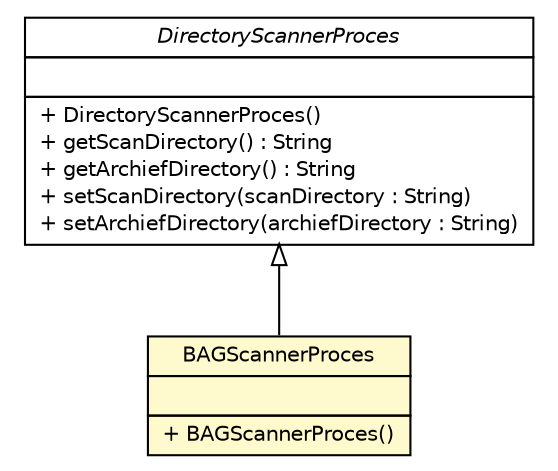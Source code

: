 #!/usr/local/bin/dot
#
# Class diagram 
# Generated by UMLGraph version R5_6-24-gf6e263 (http://www.umlgraph.org/)
#

digraph G {
	edge [fontname="Helvetica",fontsize=10,labelfontname="Helvetica",labelfontsize=10];
	node [fontname="Helvetica",fontsize=10,shape=plaintext];
	nodesep=0.25;
	ranksep=0.5;
	// nl.b3p.brmo.persistence.staging.DirectoryScannerProces
	c141 [label=<<table title="nl.b3p.brmo.persistence.staging.DirectoryScannerProces" border="0" cellborder="1" cellspacing="0" cellpadding="2" port="p" href="./DirectoryScannerProces.html">
		<tr><td><table border="0" cellspacing="0" cellpadding="1">
<tr><td align="center" balign="center"><font face="Helvetica-Oblique"> DirectoryScannerProces </font></td></tr>
		</table></td></tr>
		<tr><td><table border="0" cellspacing="0" cellpadding="1">
<tr><td align="left" balign="left">  </td></tr>
		</table></td></tr>
		<tr><td><table border="0" cellspacing="0" cellpadding="1">
<tr><td align="left" balign="left"> + DirectoryScannerProces() </td></tr>
<tr><td align="left" balign="left"> + getScanDirectory() : String </td></tr>
<tr><td align="left" balign="left"> + getArchiefDirectory() : String </td></tr>
<tr><td align="left" balign="left"> + setScanDirectory(scanDirectory : String) </td></tr>
<tr><td align="left" balign="left"> + setArchiefDirectory(archiefDirectory : String) </td></tr>
		</table></td></tr>
		</table>>, URL="./DirectoryScannerProces.html", fontname="Helvetica", fontcolor="black", fontsize=10.0];
	// nl.b3p.brmo.persistence.staging.BAGScannerProces
	c145 [label=<<table title="nl.b3p.brmo.persistence.staging.BAGScannerProces" border="0" cellborder="1" cellspacing="0" cellpadding="2" port="p" bgcolor="lemonChiffon" href="./BAGScannerProces.html">
		<tr><td><table border="0" cellspacing="0" cellpadding="1">
<tr><td align="center" balign="center"> BAGScannerProces </td></tr>
		</table></td></tr>
		<tr><td><table border="0" cellspacing="0" cellpadding="1">
<tr><td align="left" balign="left">  </td></tr>
		</table></td></tr>
		<tr><td><table border="0" cellspacing="0" cellpadding="1">
<tr><td align="left" balign="left"> + BAGScannerProces() </td></tr>
		</table></td></tr>
		</table>>, URL="./BAGScannerProces.html", fontname="Helvetica", fontcolor="black", fontsize=10.0];
	//nl.b3p.brmo.persistence.staging.BAGScannerProces extends nl.b3p.brmo.persistence.staging.DirectoryScannerProces
	c141:p -> c145:p [dir=back,arrowtail=empty];
}

